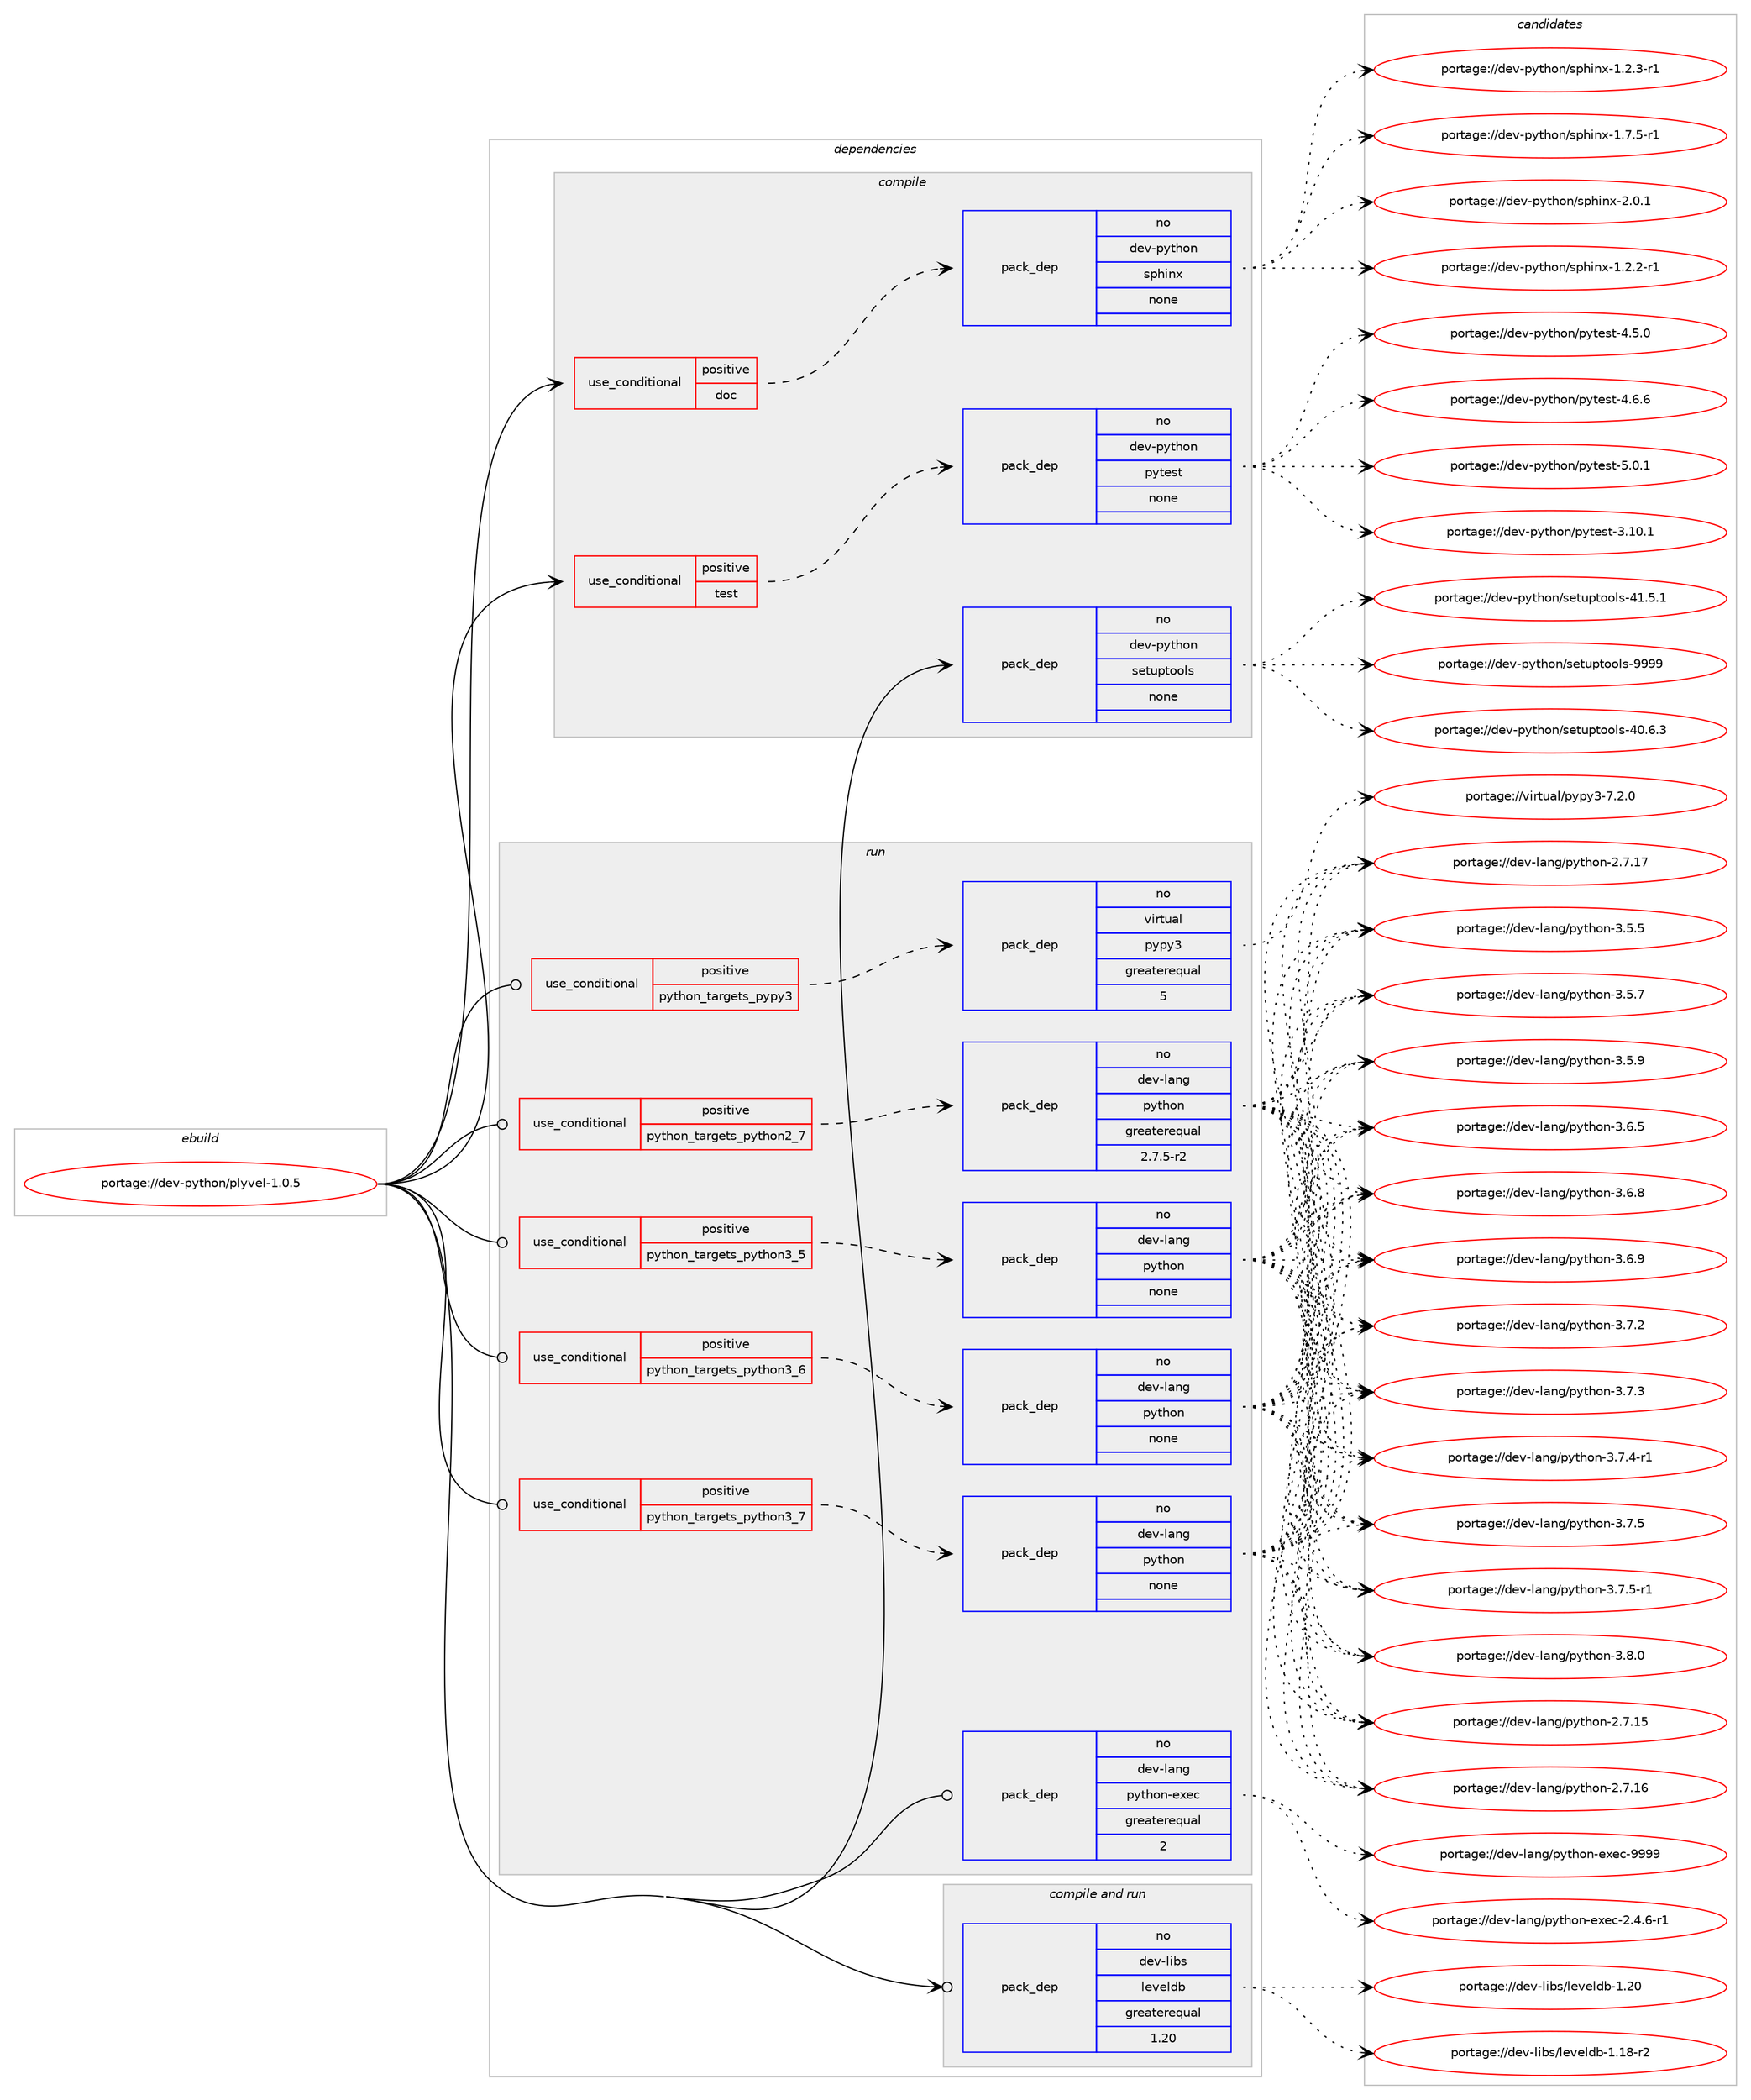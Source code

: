 digraph prolog {

# *************
# Graph options
# *************

newrank=true;
concentrate=true;
compound=true;
graph [rankdir=LR,fontname=Helvetica,fontsize=10,ranksep=1.5];#, ranksep=2.5, nodesep=0.2];
edge  [arrowhead=vee];
node  [fontname=Helvetica,fontsize=10];

# **********
# The ebuild
# **********

subgraph cluster_leftcol {
color=gray;
rank=same;
label=<<i>ebuild</i>>;
id [label="portage://dev-python/plyvel-1.0.5", color=red, width=4, href="../dev-python/plyvel-1.0.5.svg"];
}

# ****************
# The dependencies
# ****************

subgraph cluster_midcol {
color=gray;
label=<<i>dependencies</i>>;
subgraph cluster_compile {
fillcolor="#eeeeee";
style=filled;
label=<<i>compile</i>>;
subgraph cond34024 {
dependency157505 [label=<<TABLE BORDER="0" CELLBORDER="1" CELLSPACING="0" CELLPADDING="4"><TR><TD ROWSPAN="3" CELLPADDING="10">use_conditional</TD></TR><TR><TD>positive</TD></TR><TR><TD>doc</TD></TR></TABLE>>, shape=none, color=red];
subgraph pack120120 {
dependency157506 [label=<<TABLE BORDER="0" CELLBORDER="1" CELLSPACING="0" CELLPADDING="4" WIDTH="220"><TR><TD ROWSPAN="6" CELLPADDING="30">pack_dep</TD></TR><TR><TD WIDTH="110">no</TD></TR><TR><TD>dev-python</TD></TR><TR><TD>sphinx</TD></TR><TR><TD>none</TD></TR><TR><TD></TD></TR></TABLE>>, shape=none, color=blue];
}
dependency157505:e -> dependency157506:w [weight=20,style="dashed",arrowhead="vee"];
}
id:e -> dependency157505:w [weight=20,style="solid",arrowhead="vee"];
subgraph cond34025 {
dependency157507 [label=<<TABLE BORDER="0" CELLBORDER="1" CELLSPACING="0" CELLPADDING="4"><TR><TD ROWSPAN="3" CELLPADDING="10">use_conditional</TD></TR><TR><TD>positive</TD></TR><TR><TD>test</TD></TR></TABLE>>, shape=none, color=red];
subgraph pack120121 {
dependency157508 [label=<<TABLE BORDER="0" CELLBORDER="1" CELLSPACING="0" CELLPADDING="4" WIDTH="220"><TR><TD ROWSPAN="6" CELLPADDING="30">pack_dep</TD></TR><TR><TD WIDTH="110">no</TD></TR><TR><TD>dev-python</TD></TR><TR><TD>pytest</TD></TR><TR><TD>none</TD></TR><TR><TD></TD></TR></TABLE>>, shape=none, color=blue];
}
dependency157507:e -> dependency157508:w [weight=20,style="dashed",arrowhead="vee"];
}
id:e -> dependency157507:w [weight=20,style="solid",arrowhead="vee"];
subgraph pack120122 {
dependency157509 [label=<<TABLE BORDER="0" CELLBORDER="1" CELLSPACING="0" CELLPADDING="4" WIDTH="220"><TR><TD ROWSPAN="6" CELLPADDING="30">pack_dep</TD></TR><TR><TD WIDTH="110">no</TD></TR><TR><TD>dev-python</TD></TR><TR><TD>setuptools</TD></TR><TR><TD>none</TD></TR><TR><TD></TD></TR></TABLE>>, shape=none, color=blue];
}
id:e -> dependency157509:w [weight=20,style="solid",arrowhead="vee"];
}
subgraph cluster_compileandrun {
fillcolor="#eeeeee";
style=filled;
label=<<i>compile and run</i>>;
subgraph pack120123 {
dependency157510 [label=<<TABLE BORDER="0" CELLBORDER="1" CELLSPACING="0" CELLPADDING="4" WIDTH="220"><TR><TD ROWSPAN="6" CELLPADDING="30">pack_dep</TD></TR><TR><TD WIDTH="110">no</TD></TR><TR><TD>dev-libs</TD></TR><TR><TD>leveldb</TD></TR><TR><TD>greaterequal</TD></TR><TR><TD>1.20</TD></TR></TABLE>>, shape=none, color=blue];
}
id:e -> dependency157510:w [weight=20,style="solid",arrowhead="odotvee"];
}
subgraph cluster_run {
fillcolor="#eeeeee";
style=filled;
label=<<i>run</i>>;
subgraph cond34026 {
dependency157511 [label=<<TABLE BORDER="0" CELLBORDER="1" CELLSPACING="0" CELLPADDING="4"><TR><TD ROWSPAN="3" CELLPADDING="10">use_conditional</TD></TR><TR><TD>positive</TD></TR><TR><TD>python_targets_pypy3</TD></TR></TABLE>>, shape=none, color=red];
subgraph pack120124 {
dependency157512 [label=<<TABLE BORDER="0" CELLBORDER="1" CELLSPACING="0" CELLPADDING="4" WIDTH="220"><TR><TD ROWSPAN="6" CELLPADDING="30">pack_dep</TD></TR><TR><TD WIDTH="110">no</TD></TR><TR><TD>virtual</TD></TR><TR><TD>pypy3</TD></TR><TR><TD>greaterequal</TD></TR><TR><TD>5</TD></TR></TABLE>>, shape=none, color=blue];
}
dependency157511:e -> dependency157512:w [weight=20,style="dashed",arrowhead="vee"];
}
id:e -> dependency157511:w [weight=20,style="solid",arrowhead="odot"];
subgraph cond34027 {
dependency157513 [label=<<TABLE BORDER="0" CELLBORDER="1" CELLSPACING="0" CELLPADDING="4"><TR><TD ROWSPAN="3" CELLPADDING="10">use_conditional</TD></TR><TR><TD>positive</TD></TR><TR><TD>python_targets_python2_7</TD></TR></TABLE>>, shape=none, color=red];
subgraph pack120125 {
dependency157514 [label=<<TABLE BORDER="0" CELLBORDER="1" CELLSPACING="0" CELLPADDING="4" WIDTH="220"><TR><TD ROWSPAN="6" CELLPADDING="30">pack_dep</TD></TR><TR><TD WIDTH="110">no</TD></TR><TR><TD>dev-lang</TD></TR><TR><TD>python</TD></TR><TR><TD>greaterequal</TD></TR><TR><TD>2.7.5-r2</TD></TR></TABLE>>, shape=none, color=blue];
}
dependency157513:e -> dependency157514:w [weight=20,style="dashed",arrowhead="vee"];
}
id:e -> dependency157513:w [weight=20,style="solid",arrowhead="odot"];
subgraph cond34028 {
dependency157515 [label=<<TABLE BORDER="0" CELLBORDER="1" CELLSPACING="0" CELLPADDING="4"><TR><TD ROWSPAN="3" CELLPADDING="10">use_conditional</TD></TR><TR><TD>positive</TD></TR><TR><TD>python_targets_python3_5</TD></TR></TABLE>>, shape=none, color=red];
subgraph pack120126 {
dependency157516 [label=<<TABLE BORDER="0" CELLBORDER="1" CELLSPACING="0" CELLPADDING="4" WIDTH="220"><TR><TD ROWSPAN="6" CELLPADDING="30">pack_dep</TD></TR><TR><TD WIDTH="110">no</TD></TR><TR><TD>dev-lang</TD></TR><TR><TD>python</TD></TR><TR><TD>none</TD></TR><TR><TD></TD></TR></TABLE>>, shape=none, color=blue];
}
dependency157515:e -> dependency157516:w [weight=20,style="dashed",arrowhead="vee"];
}
id:e -> dependency157515:w [weight=20,style="solid",arrowhead="odot"];
subgraph cond34029 {
dependency157517 [label=<<TABLE BORDER="0" CELLBORDER="1" CELLSPACING="0" CELLPADDING="4"><TR><TD ROWSPAN="3" CELLPADDING="10">use_conditional</TD></TR><TR><TD>positive</TD></TR><TR><TD>python_targets_python3_6</TD></TR></TABLE>>, shape=none, color=red];
subgraph pack120127 {
dependency157518 [label=<<TABLE BORDER="0" CELLBORDER="1" CELLSPACING="0" CELLPADDING="4" WIDTH="220"><TR><TD ROWSPAN="6" CELLPADDING="30">pack_dep</TD></TR><TR><TD WIDTH="110">no</TD></TR><TR><TD>dev-lang</TD></TR><TR><TD>python</TD></TR><TR><TD>none</TD></TR><TR><TD></TD></TR></TABLE>>, shape=none, color=blue];
}
dependency157517:e -> dependency157518:w [weight=20,style="dashed",arrowhead="vee"];
}
id:e -> dependency157517:w [weight=20,style="solid",arrowhead="odot"];
subgraph cond34030 {
dependency157519 [label=<<TABLE BORDER="0" CELLBORDER="1" CELLSPACING="0" CELLPADDING="4"><TR><TD ROWSPAN="3" CELLPADDING="10">use_conditional</TD></TR><TR><TD>positive</TD></TR><TR><TD>python_targets_python3_7</TD></TR></TABLE>>, shape=none, color=red];
subgraph pack120128 {
dependency157520 [label=<<TABLE BORDER="0" CELLBORDER="1" CELLSPACING="0" CELLPADDING="4" WIDTH="220"><TR><TD ROWSPAN="6" CELLPADDING="30">pack_dep</TD></TR><TR><TD WIDTH="110">no</TD></TR><TR><TD>dev-lang</TD></TR><TR><TD>python</TD></TR><TR><TD>none</TD></TR><TR><TD></TD></TR></TABLE>>, shape=none, color=blue];
}
dependency157519:e -> dependency157520:w [weight=20,style="dashed",arrowhead="vee"];
}
id:e -> dependency157519:w [weight=20,style="solid",arrowhead="odot"];
subgraph pack120129 {
dependency157521 [label=<<TABLE BORDER="0" CELLBORDER="1" CELLSPACING="0" CELLPADDING="4" WIDTH="220"><TR><TD ROWSPAN="6" CELLPADDING="30">pack_dep</TD></TR><TR><TD WIDTH="110">no</TD></TR><TR><TD>dev-lang</TD></TR><TR><TD>python-exec</TD></TR><TR><TD>greaterequal</TD></TR><TR><TD>2</TD></TR></TABLE>>, shape=none, color=blue];
}
id:e -> dependency157521:w [weight=20,style="solid",arrowhead="odot"];
}
}

# **************
# The candidates
# **************

subgraph cluster_choices {
rank=same;
color=gray;
label=<<i>candidates</i>>;

subgraph choice120120 {
color=black;
nodesep=1;
choiceportage10010111845112121116104111110471151121041051101204549465046504511449 [label="portage://dev-python/sphinx-1.2.2-r1", color=red, width=4,href="../dev-python/sphinx-1.2.2-r1.svg"];
choiceportage10010111845112121116104111110471151121041051101204549465046514511449 [label="portage://dev-python/sphinx-1.2.3-r1", color=red, width=4,href="../dev-python/sphinx-1.2.3-r1.svg"];
choiceportage10010111845112121116104111110471151121041051101204549465546534511449 [label="portage://dev-python/sphinx-1.7.5-r1", color=red, width=4,href="../dev-python/sphinx-1.7.5-r1.svg"];
choiceportage1001011184511212111610411111047115112104105110120455046484649 [label="portage://dev-python/sphinx-2.0.1", color=red, width=4,href="../dev-python/sphinx-2.0.1.svg"];
dependency157506:e -> choiceportage10010111845112121116104111110471151121041051101204549465046504511449:w [style=dotted,weight="100"];
dependency157506:e -> choiceportage10010111845112121116104111110471151121041051101204549465046514511449:w [style=dotted,weight="100"];
dependency157506:e -> choiceportage10010111845112121116104111110471151121041051101204549465546534511449:w [style=dotted,weight="100"];
dependency157506:e -> choiceportage1001011184511212111610411111047115112104105110120455046484649:w [style=dotted,weight="100"];
}
subgraph choice120121 {
color=black;
nodesep=1;
choiceportage100101118451121211161041111104711212111610111511645514649484649 [label="portage://dev-python/pytest-3.10.1", color=red, width=4,href="../dev-python/pytest-3.10.1.svg"];
choiceportage1001011184511212111610411111047112121116101115116455246534648 [label="portage://dev-python/pytest-4.5.0", color=red, width=4,href="../dev-python/pytest-4.5.0.svg"];
choiceportage1001011184511212111610411111047112121116101115116455246544654 [label="portage://dev-python/pytest-4.6.6", color=red, width=4,href="../dev-python/pytest-4.6.6.svg"];
choiceportage1001011184511212111610411111047112121116101115116455346484649 [label="portage://dev-python/pytest-5.0.1", color=red, width=4,href="../dev-python/pytest-5.0.1.svg"];
dependency157508:e -> choiceportage100101118451121211161041111104711212111610111511645514649484649:w [style=dotted,weight="100"];
dependency157508:e -> choiceportage1001011184511212111610411111047112121116101115116455246534648:w [style=dotted,weight="100"];
dependency157508:e -> choiceportage1001011184511212111610411111047112121116101115116455246544654:w [style=dotted,weight="100"];
dependency157508:e -> choiceportage1001011184511212111610411111047112121116101115116455346484649:w [style=dotted,weight="100"];
}
subgraph choice120122 {
color=black;
nodesep=1;
choiceportage100101118451121211161041111104711510111611711211611111110811545524846544651 [label="portage://dev-python/setuptools-40.6.3", color=red, width=4,href="../dev-python/setuptools-40.6.3.svg"];
choiceportage100101118451121211161041111104711510111611711211611111110811545524946534649 [label="portage://dev-python/setuptools-41.5.1", color=red, width=4,href="../dev-python/setuptools-41.5.1.svg"];
choiceportage10010111845112121116104111110471151011161171121161111111081154557575757 [label="portage://dev-python/setuptools-9999", color=red, width=4,href="../dev-python/setuptools-9999.svg"];
dependency157509:e -> choiceportage100101118451121211161041111104711510111611711211611111110811545524846544651:w [style=dotted,weight="100"];
dependency157509:e -> choiceportage100101118451121211161041111104711510111611711211611111110811545524946534649:w [style=dotted,weight="100"];
dependency157509:e -> choiceportage10010111845112121116104111110471151011161171121161111111081154557575757:w [style=dotted,weight="100"];
}
subgraph choice120123 {
color=black;
nodesep=1;
choiceportage1001011184510810598115471081011181011081009845494649564511450 [label="portage://dev-libs/leveldb-1.18-r2", color=red, width=4,href="../dev-libs/leveldb-1.18-r2.svg"];
choiceportage100101118451081059811547108101118101108100984549465048 [label="portage://dev-libs/leveldb-1.20", color=red, width=4,href="../dev-libs/leveldb-1.20.svg"];
dependency157510:e -> choiceportage1001011184510810598115471081011181011081009845494649564511450:w [style=dotted,weight="100"];
dependency157510:e -> choiceportage100101118451081059811547108101118101108100984549465048:w [style=dotted,weight="100"];
}
subgraph choice120124 {
color=black;
nodesep=1;
choiceportage118105114116117971084711212111212151455546504648 [label="portage://virtual/pypy3-7.2.0", color=red, width=4,href="../virtual/pypy3-7.2.0.svg"];
dependency157512:e -> choiceportage118105114116117971084711212111212151455546504648:w [style=dotted,weight="100"];
}
subgraph choice120125 {
color=black;
nodesep=1;
choiceportage10010111845108971101034711212111610411111045504655464953 [label="portage://dev-lang/python-2.7.15", color=red, width=4,href="../dev-lang/python-2.7.15.svg"];
choiceportage10010111845108971101034711212111610411111045504655464954 [label="portage://dev-lang/python-2.7.16", color=red, width=4,href="../dev-lang/python-2.7.16.svg"];
choiceportage10010111845108971101034711212111610411111045504655464955 [label="portage://dev-lang/python-2.7.17", color=red, width=4,href="../dev-lang/python-2.7.17.svg"];
choiceportage100101118451089711010347112121116104111110455146534653 [label="portage://dev-lang/python-3.5.5", color=red, width=4,href="../dev-lang/python-3.5.5.svg"];
choiceportage100101118451089711010347112121116104111110455146534655 [label="portage://dev-lang/python-3.5.7", color=red, width=4,href="../dev-lang/python-3.5.7.svg"];
choiceportage100101118451089711010347112121116104111110455146534657 [label="portage://dev-lang/python-3.5.9", color=red, width=4,href="../dev-lang/python-3.5.9.svg"];
choiceportage100101118451089711010347112121116104111110455146544653 [label="portage://dev-lang/python-3.6.5", color=red, width=4,href="../dev-lang/python-3.6.5.svg"];
choiceportage100101118451089711010347112121116104111110455146544656 [label="portage://dev-lang/python-3.6.8", color=red, width=4,href="../dev-lang/python-3.6.8.svg"];
choiceportage100101118451089711010347112121116104111110455146544657 [label="portage://dev-lang/python-3.6.9", color=red, width=4,href="../dev-lang/python-3.6.9.svg"];
choiceportage100101118451089711010347112121116104111110455146554650 [label="portage://dev-lang/python-3.7.2", color=red, width=4,href="../dev-lang/python-3.7.2.svg"];
choiceportage100101118451089711010347112121116104111110455146554651 [label="portage://dev-lang/python-3.7.3", color=red, width=4,href="../dev-lang/python-3.7.3.svg"];
choiceportage1001011184510897110103471121211161041111104551465546524511449 [label="portage://dev-lang/python-3.7.4-r1", color=red, width=4,href="../dev-lang/python-3.7.4-r1.svg"];
choiceportage100101118451089711010347112121116104111110455146554653 [label="portage://dev-lang/python-3.7.5", color=red, width=4,href="../dev-lang/python-3.7.5.svg"];
choiceportage1001011184510897110103471121211161041111104551465546534511449 [label="portage://dev-lang/python-3.7.5-r1", color=red, width=4,href="../dev-lang/python-3.7.5-r1.svg"];
choiceportage100101118451089711010347112121116104111110455146564648 [label="portage://dev-lang/python-3.8.0", color=red, width=4,href="../dev-lang/python-3.8.0.svg"];
dependency157514:e -> choiceportage10010111845108971101034711212111610411111045504655464953:w [style=dotted,weight="100"];
dependency157514:e -> choiceportage10010111845108971101034711212111610411111045504655464954:w [style=dotted,weight="100"];
dependency157514:e -> choiceportage10010111845108971101034711212111610411111045504655464955:w [style=dotted,weight="100"];
dependency157514:e -> choiceportage100101118451089711010347112121116104111110455146534653:w [style=dotted,weight="100"];
dependency157514:e -> choiceportage100101118451089711010347112121116104111110455146534655:w [style=dotted,weight="100"];
dependency157514:e -> choiceportage100101118451089711010347112121116104111110455146534657:w [style=dotted,weight="100"];
dependency157514:e -> choiceportage100101118451089711010347112121116104111110455146544653:w [style=dotted,weight="100"];
dependency157514:e -> choiceportage100101118451089711010347112121116104111110455146544656:w [style=dotted,weight="100"];
dependency157514:e -> choiceportage100101118451089711010347112121116104111110455146544657:w [style=dotted,weight="100"];
dependency157514:e -> choiceportage100101118451089711010347112121116104111110455146554650:w [style=dotted,weight="100"];
dependency157514:e -> choiceportage100101118451089711010347112121116104111110455146554651:w [style=dotted,weight="100"];
dependency157514:e -> choiceportage1001011184510897110103471121211161041111104551465546524511449:w [style=dotted,weight="100"];
dependency157514:e -> choiceportage100101118451089711010347112121116104111110455146554653:w [style=dotted,weight="100"];
dependency157514:e -> choiceportage1001011184510897110103471121211161041111104551465546534511449:w [style=dotted,weight="100"];
dependency157514:e -> choiceportage100101118451089711010347112121116104111110455146564648:w [style=dotted,weight="100"];
}
subgraph choice120126 {
color=black;
nodesep=1;
choiceportage10010111845108971101034711212111610411111045504655464953 [label="portage://dev-lang/python-2.7.15", color=red, width=4,href="../dev-lang/python-2.7.15.svg"];
choiceportage10010111845108971101034711212111610411111045504655464954 [label="portage://dev-lang/python-2.7.16", color=red, width=4,href="../dev-lang/python-2.7.16.svg"];
choiceportage10010111845108971101034711212111610411111045504655464955 [label="portage://dev-lang/python-2.7.17", color=red, width=4,href="../dev-lang/python-2.7.17.svg"];
choiceportage100101118451089711010347112121116104111110455146534653 [label="portage://dev-lang/python-3.5.5", color=red, width=4,href="../dev-lang/python-3.5.5.svg"];
choiceportage100101118451089711010347112121116104111110455146534655 [label="portage://dev-lang/python-3.5.7", color=red, width=4,href="../dev-lang/python-3.5.7.svg"];
choiceportage100101118451089711010347112121116104111110455146534657 [label="portage://dev-lang/python-3.5.9", color=red, width=4,href="../dev-lang/python-3.5.9.svg"];
choiceportage100101118451089711010347112121116104111110455146544653 [label="portage://dev-lang/python-3.6.5", color=red, width=4,href="../dev-lang/python-3.6.5.svg"];
choiceportage100101118451089711010347112121116104111110455146544656 [label="portage://dev-lang/python-3.6.8", color=red, width=4,href="../dev-lang/python-3.6.8.svg"];
choiceportage100101118451089711010347112121116104111110455146544657 [label="portage://dev-lang/python-3.6.9", color=red, width=4,href="../dev-lang/python-3.6.9.svg"];
choiceportage100101118451089711010347112121116104111110455146554650 [label="portage://dev-lang/python-3.7.2", color=red, width=4,href="../dev-lang/python-3.7.2.svg"];
choiceportage100101118451089711010347112121116104111110455146554651 [label="portage://dev-lang/python-3.7.3", color=red, width=4,href="../dev-lang/python-3.7.3.svg"];
choiceportage1001011184510897110103471121211161041111104551465546524511449 [label="portage://dev-lang/python-3.7.4-r1", color=red, width=4,href="../dev-lang/python-3.7.4-r1.svg"];
choiceportage100101118451089711010347112121116104111110455146554653 [label="portage://dev-lang/python-3.7.5", color=red, width=4,href="../dev-lang/python-3.7.5.svg"];
choiceportage1001011184510897110103471121211161041111104551465546534511449 [label="portage://dev-lang/python-3.7.5-r1", color=red, width=4,href="../dev-lang/python-3.7.5-r1.svg"];
choiceportage100101118451089711010347112121116104111110455146564648 [label="portage://dev-lang/python-3.8.0", color=red, width=4,href="../dev-lang/python-3.8.0.svg"];
dependency157516:e -> choiceportage10010111845108971101034711212111610411111045504655464953:w [style=dotted,weight="100"];
dependency157516:e -> choiceportage10010111845108971101034711212111610411111045504655464954:w [style=dotted,weight="100"];
dependency157516:e -> choiceportage10010111845108971101034711212111610411111045504655464955:w [style=dotted,weight="100"];
dependency157516:e -> choiceportage100101118451089711010347112121116104111110455146534653:w [style=dotted,weight="100"];
dependency157516:e -> choiceportage100101118451089711010347112121116104111110455146534655:w [style=dotted,weight="100"];
dependency157516:e -> choiceportage100101118451089711010347112121116104111110455146534657:w [style=dotted,weight="100"];
dependency157516:e -> choiceportage100101118451089711010347112121116104111110455146544653:w [style=dotted,weight="100"];
dependency157516:e -> choiceportage100101118451089711010347112121116104111110455146544656:w [style=dotted,weight="100"];
dependency157516:e -> choiceportage100101118451089711010347112121116104111110455146544657:w [style=dotted,weight="100"];
dependency157516:e -> choiceportage100101118451089711010347112121116104111110455146554650:w [style=dotted,weight="100"];
dependency157516:e -> choiceportage100101118451089711010347112121116104111110455146554651:w [style=dotted,weight="100"];
dependency157516:e -> choiceportage1001011184510897110103471121211161041111104551465546524511449:w [style=dotted,weight="100"];
dependency157516:e -> choiceportage100101118451089711010347112121116104111110455146554653:w [style=dotted,weight="100"];
dependency157516:e -> choiceportage1001011184510897110103471121211161041111104551465546534511449:w [style=dotted,weight="100"];
dependency157516:e -> choiceportage100101118451089711010347112121116104111110455146564648:w [style=dotted,weight="100"];
}
subgraph choice120127 {
color=black;
nodesep=1;
choiceportage10010111845108971101034711212111610411111045504655464953 [label="portage://dev-lang/python-2.7.15", color=red, width=4,href="../dev-lang/python-2.7.15.svg"];
choiceportage10010111845108971101034711212111610411111045504655464954 [label="portage://dev-lang/python-2.7.16", color=red, width=4,href="../dev-lang/python-2.7.16.svg"];
choiceportage10010111845108971101034711212111610411111045504655464955 [label="portage://dev-lang/python-2.7.17", color=red, width=4,href="../dev-lang/python-2.7.17.svg"];
choiceportage100101118451089711010347112121116104111110455146534653 [label="portage://dev-lang/python-3.5.5", color=red, width=4,href="../dev-lang/python-3.5.5.svg"];
choiceportage100101118451089711010347112121116104111110455146534655 [label="portage://dev-lang/python-3.5.7", color=red, width=4,href="../dev-lang/python-3.5.7.svg"];
choiceportage100101118451089711010347112121116104111110455146534657 [label="portage://dev-lang/python-3.5.9", color=red, width=4,href="../dev-lang/python-3.5.9.svg"];
choiceportage100101118451089711010347112121116104111110455146544653 [label="portage://dev-lang/python-3.6.5", color=red, width=4,href="../dev-lang/python-3.6.5.svg"];
choiceportage100101118451089711010347112121116104111110455146544656 [label="portage://dev-lang/python-3.6.8", color=red, width=4,href="../dev-lang/python-3.6.8.svg"];
choiceportage100101118451089711010347112121116104111110455146544657 [label="portage://dev-lang/python-3.6.9", color=red, width=4,href="../dev-lang/python-3.6.9.svg"];
choiceportage100101118451089711010347112121116104111110455146554650 [label="portage://dev-lang/python-3.7.2", color=red, width=4,href="../dev-lang/python-3.7.2.svg"];
choiceportage100101118451089711010347112121116104111110455146554651 [label="portage://dev-lang/python-3.7.3", color=red, width=4,href="../dev-lang/python-3.7.3.svg"];
choiceportage1001011184510897110103471121211161041111104551465546524511449 [label="portage://dev-lang/python-3.7.4-r1", color=red, width=4,href="../dev-lang/python-3.7.4-r1.svg"];
choiceportage100101118451089711010347112121116104111110455146554653 [label="portage://dev-lang/python-3.7.5", color=red, width=4,href="../dev-lang/python-3.7.5.svg"];
choiceportage1001011184510897110103471121211161041111104551465546534511449 [label="portage://dev-lang/python-3.7.5-r1", color=red, width=4,href="../dev-lang/python-3.7.5-r1.svg"];
choiceportage100101118451089711010347112121116104111110455146564648 [label="portage://dev-lang/python-3.8.0", color=red, width=4,href="../dev-lang/python-3.8.0.svg"];
dependency157518:e -> choiceportage10010111845108971101034711212111610411111045504655464953:w [style=dotted,weight="100"];
dependency157518:e -> choiceportage10010111845108971101034711212111610411111045504655464954:w [style=dotted,weight="100"];
dependency157518:e -> choiceportage10010111845108971101034711212111610411111045504655464955:w [style=dotted,weight="100"];
dependency157518:e -> choiceportage100101118451089711010347112121116104111110455146534653:w [style=dotted,weight="100"];
dependency157518:e -> choiceportage100101118451089711010347112121116104111110455146534655:w [style=dotted,weight="100"];
dependency157518:e -> choiceportage100101118451089711010347112121116104111110455146534657:w [style=dotted,weight="100"];
dependency157518:e -> choiceportage100101118451089711010347112121116104111110455146544653:w [style=dotted,weight="100"];
dependency157518:e -> choiceportage100101118451089711010347112121116104111110455146544656:w [style=dotted,weight="100"];
dependency157518:e -> choiceportage100101118451089711010347112121116104111110455146544657:w [style=dotted,weight="100"];
dependency157518:e -> choiceportage100101118451089711010347112121116104111110455146554650:w [style=dotted,weight="100"];
dependency157518:e -> choiceportage100101118451089711010347112121116104111110455146554651:w [style=dotted,weight="100"];
dependency157518:e -> choiceportage1001011184510897110103471121211161041111104551465546524511449:w [style=dotted,weight="100"];
dependency157518:e -> choiceportage100101118451089711010347112121116104111110455146554653:w [style=dotted,weight="100"];
dependency157518:e -> choiceportage1001011184510897110103471121211161041111104551465546534511449:w [style=dotted,weight="100"];
dependency157518:e -> choiceportage100101118451089711010347112121116104111110455146564648:w [style=dotted,weight="100"];
}
subgraph choice120128 {
color=black;
nodesep=1;
choiceportage10010111845108971101034711212111610411111045504655464953 [label="portage://dev-lang/python-2.7.15", color=red, width=4,href="../dev-lang/python-2.7.15.svg"];
choiceportage10010111845108971101034711212111610411111045504655464954 [label="portage://dev-lang/python-2.7.16", color=red, width=4,href="../dev-lang/python-2.7.16.svg"];
choiceportage10010111845108971101034711212111610411111045504655464955 [label="portage://dev-lang/python-2.7.17", color=red, width=4,href="../dev-lang/python-2.7.17.svg"];
choiceportage100101118451089711010347112121116104111110455146534653 [label="portage://dev-lang/python-3.5.5", color=red, width=4,href="../dev-lang/python-3.5.5.svg"];
choiceportage100101118451089711010347112121116104111110455146534655 [label="portage://dev-lang/python-3.5.7", color=red, width=4,href="../dev-lang/python-3.5.7.svg"];
choiceportage100101118451089711010347112121116104111110455146534657 [label="portage://dev-lang/python-3.5.9", color=red, width=4,href="../dev-lang/python-3.5.9.svg"];
choiceportage100101118451089711010347112121116104111110455146544653 [label="portage://dev-lang/python-3.6.5", color=red, width=4,href="../dev-lang/python-3.6.5.svg"];
choiceportage100101118451089711010347112121116104111110455146544656 [label="portage://dev-lang/python-3.6.8", color=red, width=4,href="../dev-lang/python-3.6.8.svg"];
choiceportage100101118451089711010347112121116104111110455146544657 [label="portage://dev-lang/python-3.6.9", color=red, width=4,href="../dev-lang/python-3.6.9.svg"];
choiceportage100101118451089711010347112121116104111110455146554650 [label="portage://dev-lang/python-3.7.2", color=red, width=4,href="../dev-lang/python-3.7.2.svg"];
choiceportage100101118451089711010347112121116104111110455146554651 [label="portage://dev-lang/python-3.7.3", color=red, width=4,href="../dev-lang/python-3.7.3.svg"];
choiceportage1001011184510897110103471121211161041111104551465546524511449 [label="portage://dev-lang/python-3.7.4-r1", color=red, width=4,href="../dev-lang/python-3.7.4-r1.svg"];
choiceportage100101118451089711010347112121116104111110455146554653 [label="portage://dev-lang/python-3.7.5", color=red, width=4,href="../dev-lang/python-3.7.5.svg"];
choiceportage1001011184510897110103471121211161041111104551465546534511449 [label="portage://dev-lang/python-3.7.5-r1", color=red, width=4,href="../dev-lang/python-3.7.5-r1.svg"];
choiceportage100101118451089711010347112121116104111110455146564648 [label="portage://dev-lang/python-3.8.0", color=red, width=4,href="../dev-lang/python-3.8.0.svg"];
dependency157520:e -> choiceportage10010111845108971101034711212111610411111045504655464953:w [style=dotted,weight="100"];
dependency157520:e -> choiceportage10010111845108971101034711212111610411111045504655464954:w [style=dotted,weight="100"];
dependency157520:e -> choiceportage10010111845108971101034711212111610411111045504655464955:w [style=dotted,weight="100"];
dependency157520:e -> choiceportage100101118451089711010347112121116104111110455146534653:w [style=dotted,weight="100"];
dependency157520:e -> choiceportage100101118451089711010347112121116104111110455146534655:w [style=dotted,weight="100"];
dependency157520:e -> choiceportage100101118451089711010347112121116104111110455146534657:w [style=dotted,weight="100"];
dependency157520:e -> choiceportage100101118451089711010347112121116104111110455146544653:w [style=dotted,weight="100"];
dependency157520:e -> choiceportage100101118451089711010347112121116104111110455146544656:w [style=dotted,weight="100"];
dependency157520:e -> choiceportage100101118451089711010347112121116104111110455146544657:w [style=dotted,weight="100"];
dependency157520:e -> choiceportage100101118451089711010347112121116104111110455146554650:w [style=dotted,weight="100"];
dependency157520:e -> choiceportage100101118451089711010347112121116104111110455146554651:w [style=dotted,weight="100"];
dependency157520:e -> choiceportage1001011184510897110103471121211161041111104551465546524511449:w [style=dotted,weight="100"];
dependency157520:e -> choiceportage100101118451089711010347112121116104111110455146554653:w [style=dotted,weight="100"];
dependency157520:e -> choiceportage1001011184510897110103471121211161041111104551465546534511449:w [style=dotted,weight="100"];
dependency157520:e -> choiceportage100101118451089711010347112121116104111110455146564648:w [style=dotted,weight="100"];
}
subgraph choice120129 {
color=black;
nodesep=1;
choiceportage10010111845108971101034711212111610411111045101120101994550465246544511449 [label="portage://dev-lang/python-exec-2.4.6-r1", color=red, width=4,href="../dev-lang/python-exec-2.4.6-r1.svg"];
choiceportage10010111845108971101034711212111610411111045101120101994557575757 [label="portage://dev-lang/python-exec-9999", color=red, width=4,href="../dev-lang/python-exec-9999.svg"];
dependency157521:e -> choiceportage10010111845108971101034711212111610411111045101120101994550465246544511449:w [style=dotted,weight="100"];
dependency157521:e -> choiceportage10010111845108971101034711212111610411111045101120101994557575757:w [style=dotted,weight="100"];
}
}

}
